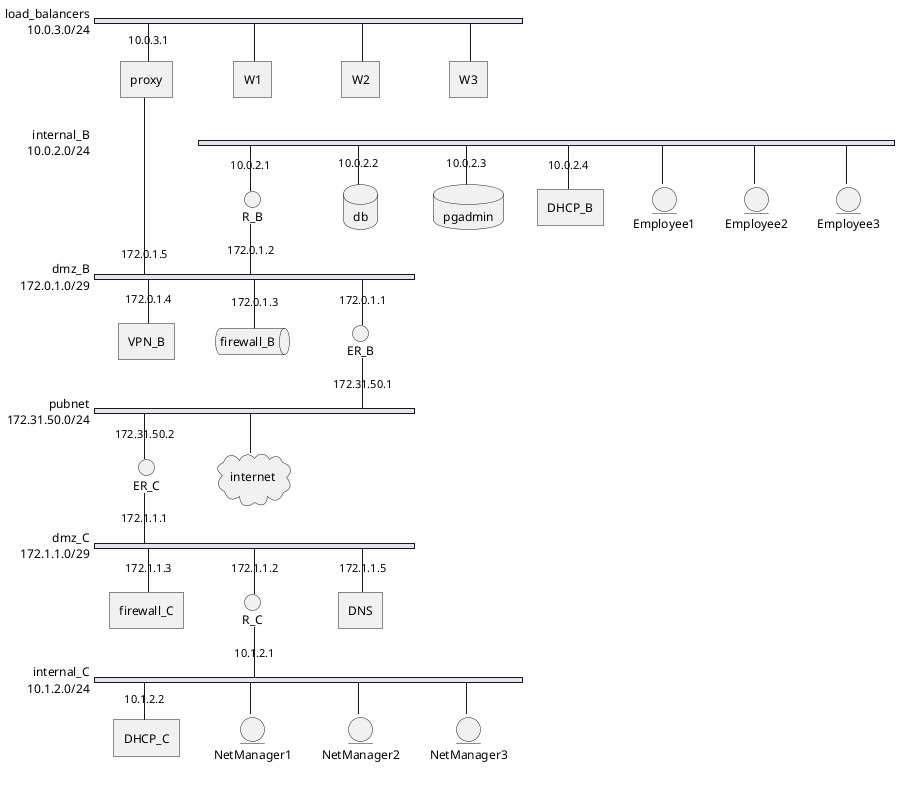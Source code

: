 @startuml

nwdiag {
  network load_balancers {
    address = "10.0.3.0/24";
    proxy[address = "10.0.3.1"];
    W1;
    W2;
    W3;
  }

  network internal_B {
    address = "10.0.2.0/24";
    R_B [shape = interface, address="10.0.2.1"]
    db [shape = database, address = "10.0.2.2"];
    pgadmin [shape = database, address = "10.0.2.3"];
    DHCP_B [shape = rectangle, address = "10.0.2.4"];
    Employee1 [shape = entity]
    Employee2 [shape = entity]
    Employee3 [shape = entity]
  }

  network dmz_B {
    address = "172.0.1.0/29";
    proxy [shape = rectangle, address="172.0.1.5"];
    VPN_B [shape = rectangle, address="172.0.1.4"]
    firewall_B [shape = queue, address="172.0.1.3"];
    ER_B [shape = interface, address="172.0.1.1"];
    R_B [shape = interface, address="172.0.1.2"];
  }

  network pubnet {
    address = "172.31.50.0/24";
    ER_B [shape = interface, address="172.31.50.1"];
    ER_C [shape = interface, address="172.31.50.2"];
    internet [shape = cloud];
  }

  network dmz_C {
    address = "172.1.1.0/29";
    ER_C [shape = interface, address="172.1.1.1"]
    firewall_C [shape = queu, address="172.1.1.3"]
    R_C [shape = interfac, address="172.1.1.2"]
    DNS [shape = rectangl, address="172.1.1.5"]
  }

  network internal_C {
    address = "10.1.2.0/24";
    R_C [shape = interface, address="10.1.2.1"]
    DHCP_C [shape = rectangle, address="10.1.2.2"];
    NetManager1 [shape = entity]
    NetManager2 [shape = entity]
    NetManager3 [shape = entity]
  }
}
@enduml
